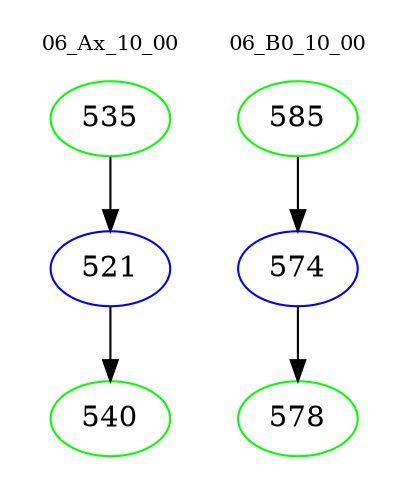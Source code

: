 digraph{
subgraph cluster_0 {
color = white
label = "06_Ax_10_00";
fontsize=10;
T0_535 [label="535", color="green"]
T0_535 -> T0_521 [color="black"]
T0_521 [label="521", color="blue"]
T0_521 -> T0_540 [color="black"]
T0_540 [label="540", color="green"]
}
subgraph cluster_1 {
color = white
label = "06_B0_10_00";
fontsize=10;
T1_585 [label="585", color="green"]
T1_585 -> T1_574 [color="black"]
T1_574 [label="574", color="blue"]
T1_574 -> T1_578 [color="black"]
T1_578 [label="578", color="green"]
}
}
